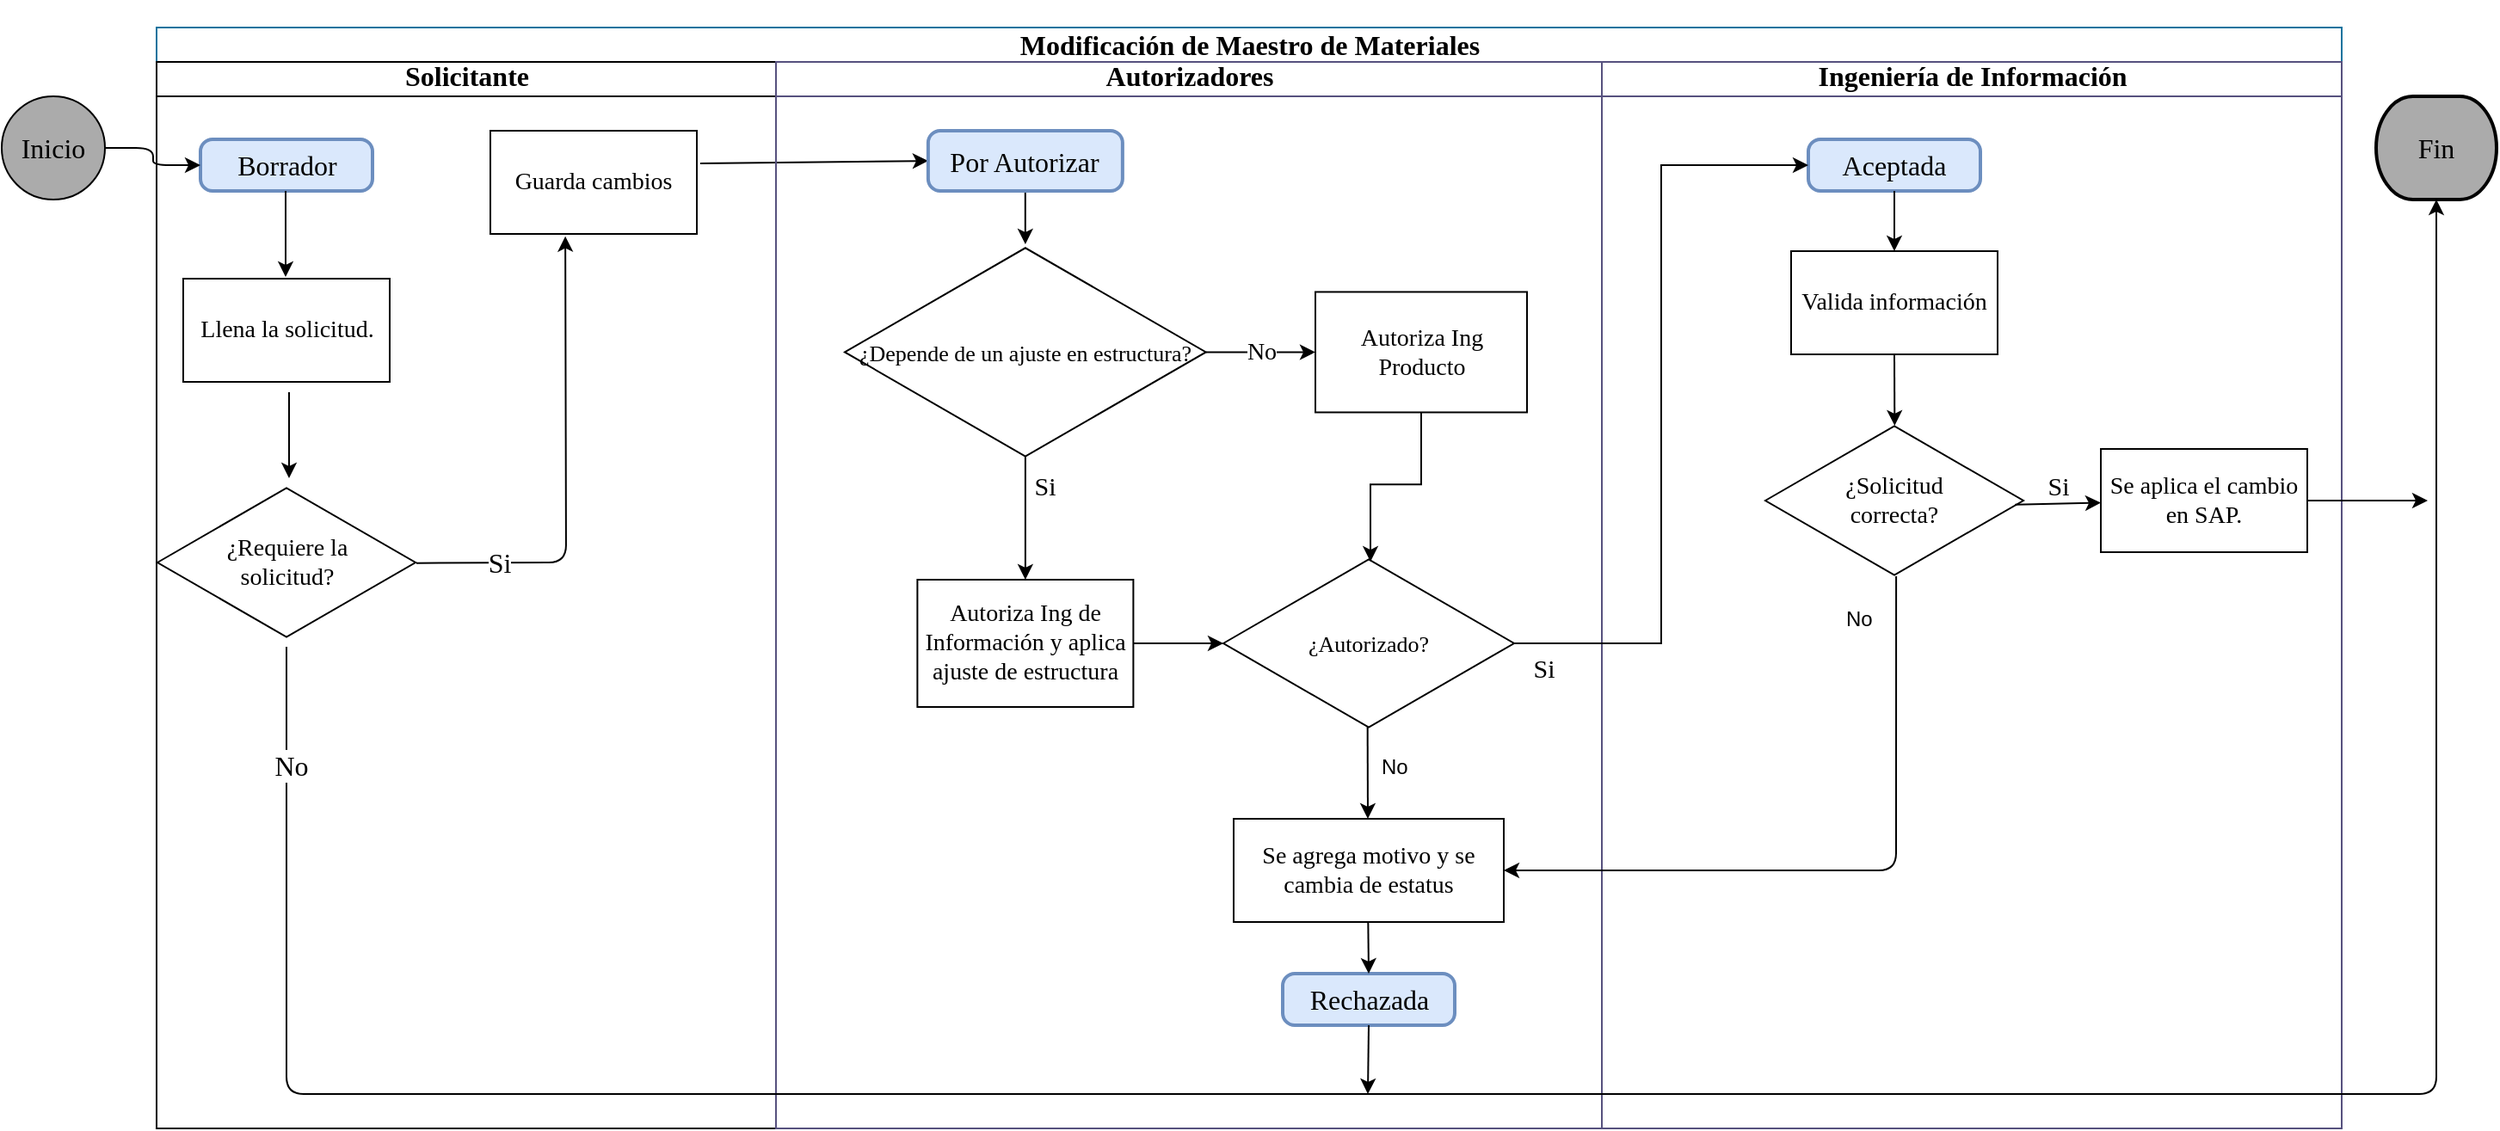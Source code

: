 <mxfile type="google" version="12.5.6"><diagram id="mjEj4stEM1oKPVuJXx04" name="Page-1"><mxGraphModel grid="1" shadow="0" math="0" pageHeight="1100" pageWidth="850" pageScale="1" page="1" fold="1" arrows="1" connect="1" tooltips="1" guides="1" gridSize="10" dy="745" dx="1648"><root><mxCell id="0"/><mxCell id="1" parent="0"/><mxCell value="&lt;p&gt;Modificación de Maestro de Materiales&lt;/p&gt;" style="swimlane;html=1;childLayout=stackLayout;resizeParent=1;resizeParentMax=0;startSize=20;fillColor=#FFFFFF;strokeColor=#10739e;fontFamily=Century Gothic;spacing=8;fontSize=16;verticalAlign=middle;" id="e5MJW1kA2czAv3vuoa7V-1" parent="1" vertex="1"><mxGeometry as="geometry" height="640" width="1270" x="170" y="100"/></mxCell><mxCell value="Solicitante" style="swimlane;html=1;startSize=20;fillColor=#FFFFFF;strokeColor=#000000;fontFamily=Century Gothic;fontSize=16;verticalAlign=bottom;" id="e5MJW1kA2czAv3vuoa7V-2" parent="e5MJW1kA2czAv3vuoa7V-1" vertex="1"><mxGeometry as="geometry" height="620" width="360" y="20"/></mxCell><mxCell value="Borrador" style="rounded=1;whiteSpace=wrap;html=1;absoluteArcSize=1;arcSize=14;strokeWidth=2;fillColor=#dae8fc;fontFamily=century gothic;fontSize=16;strokeColor=#6c8ebf;" id="e5MJW1kA2czAv3vuoa7V-3" parent="e5MJW1kA2czAv3vuoa7V-2" vertex="1"><mxGeometry as="geometry" height="30" width="100" x="25.5" y="45"/></mxCell><mxCell value="&lt;font style=&quot;font-size: 14px;&quot;&gt;Llena la solicitud.&lt;/font&gt;" style="rounded=0;whiteSpace=wrap;html=1;fillColor=#FFFFFF;arcSize=14;fontFamily=century gothic;fontSize=14;" id="e5MJW1kA2czAv3vuoa7V-4" parent="e5MJW1kA2czAv3vuoa7V-2" vertex="1"><mxGeometry as="geometry" height="60" width="120" x="15.5" y="126"/></mxCell><mxCell value="" style="endArrow=classic;html=1;fontFamily=century gothic;" id="e5MJW1kA2czAv3vuoa7V-5" parent="e5MJW1kA2czAv3vuoa7V-2" edge="1"><mxGeometry as="geometry" height="50" width="50" relative="1"><mxPoint as="sourcePoint" x="77" y="192"/><mxPoint as="targetPoint" x="77" y="242"/></mxGeometry></mxCell><mxCell value="¿Requiere la &lt;br style=&quot;font-size: 14px;&quot;&gt;solicitud?" style="html=1;whiteSpace=wrap;aspect=fixed;shape=isoRectangle;fillColor=#FFFFFF;fontFamily=century gothic;fontSize=14;" id="e5MJW1kA2czAv3vuoa7V-6" parent="e5MJW1kA2czAv3vuoa7V-2" vertex="1"><mxGeometry as="geometry" height="90" width="150" x="0.5" y="246"/></mxCell><mxCell value="" style="endArrow=classic;html=1;fontFamily=century gothic;" id="e5MJW1kA2czAv3vuoa7V-7" parent="e5MJW1kA2czAv3vuoa7V-2" edge="1"><mxGeometry as="geometry" height="50" width="50" relative="1"><mxPoint as="sourcePoint" x="75" y="75"/><mxPoint as="targetPoint" x="75" y="125"/></mxGeometry></mxCell><mxCell value="&lt;font style=&quot;font-size: 14px;&quot;&gt;Guarda cambios&lt;/font&gt;" style="rounded=0;whiteSpace=wrap;html=1;fillColor=#FFFFFF;arcSize=14;fontFamily=century gothic;fontSize=14;" id="e5MJW1kA2czAv3vuoa7V-8" parent="e5MJW1kA2czAv3vuoa7V-2" vertex="1"><mxGeometry as="geometry" height="60" width="120" x="194" y="40"/></mxCell><mxCell value="" style="endArrow=classic;html=1;fontFamily=century gothic;entryX=0;entryY=0.5;entryDx=0;entryDy=0;" id="e5MJW1kA2czAv3vuoa7V-11" parent="e5MJW1kA2czAv3vuoa7V-2" edge="1" target="e5MJW1kA2czAv3vuoa7V-18"><mxGeometry as="geometry" height="50" width="50" relative="1"><mxPoint as="sourcePoint" x="316" y="59"/><mxPoint as="targetPoint" x="441" y="59"/></mxGeometry></mxCell><mxCell value="" style="endArrow=classic;html=1;entryX=0.363;entryY=1.022;entryDx=0;entryDy=0;entryPerimeter=0;exitX=1.003;exitY=0.504;exitDx=0;exitDy=0;exitPerimeter=0;" id="e5MJW1kA2czAv3vuoa7V-13" parent="e5MJW1kA2czAv3vuoa7V-2" edge="1" target="e5MJW1kA2czAv3vuoa7V-8" source="e5MJW1kA2czAv3vuoa7V-6"><mxGeometry as="geometry" height="50" width="50" relative="1"><mxPoint as="sourcePoint" x="155" y="279"/><mxPoint as="targetPoint" x="231" y="214"/><Array as="points"><mxPoint x="238" y="291"/></Array></mxGeometry></mxCell><mxCell value="Si" style="text;html=1;resizable=0;points=[];align=center;verticalAlign=middle;labelBackgroundColor=#ffffff;fontFamily=century gothic;fontSize=16;" id="e5MJW1kA2czAv3vuoa7V-14" parent="e5MJW1kA2czAv3vuoa7V-13" vertex="1" connectable="0"><mxGeometry as="geometry" x="-0.653" relative="1"><mxPoint as="offset"/></mxGeometry></mxCell><mxCell value="Autorizadores" style="swimlane;html=1;startSize=20;fillColor=none;strokeColor=#56517e;fontFamily=Century Gothic;fontSize=16;verticalAlign=bottom;" id="e5MJW1kA2czAv3vuoa7V-17" parent="e5MJW1kA2czAv3vuoa7V-1" vertex="1"><mxGeometry as="geometry" height="620" width="480" x="360" y="20"/></mxCell><mxCell style="edgeStyle=orthogonalEdgeStyle;rounded=0;orthogonalLoop=1;jettySize=auto;html=1;" id="e5MJW1kA2czAv3vuoa7V-90" parent="e5MJW1kA2czAv3vuoa7V-17" edge="1" target="e5MJW1kA2czAv3vuoa7V-25" source="e5MJW1kA2czAv3vuoa7V-18"><mxGeometry as="geometry" relative="1"/></mxCell><mxCell value="Por Autorizar" style="rounded=1;whiteSpace=wrap;html=1;absoluteArcSize=1;arcSize=14;strokeWidth=2;fillColor=#dae8fc;fontFamily=century gothic;fontSize=16;strokeColor=#6c8ebf;" id="e5MJW1kA2czAv3vuoa7V-18" parent="e5MJW1kA2czAv3vuoa7V-17" vertex="1"><mxGeometry as="geometry" height="35" width="113" x="88.44" y="40"/></mxCell><mxCell value="&lt;font style=&quot;font-size: 14px&quot;&gt;Autoriza Ing de Información y aplica ajuste de estructura&lt;/font&gt;" style="rounded=0;whiteSpace=wrap;html=1;fillColor=#FFFFFF;arcSize=14;fontFamily=century gothic;fontSize=14;" id="e5MJW1kA2czAv3vuoa7V-24" parent="e5MJW1kA2czAv3vuoa7V-17" vertex="1"><mxGeometry as="geometry" height="74" width="125.5" x="82.19" y="301"/></mxCell><mxCell value="¿Depende de un ajuste en estructura?" style="html=1;whiteSpace=wrap;aspect=fixed;shape=isoRectangle;fillColor=#FFFFFF;fontFamily=century gothic;fontSize=13;" id="e5MJW1kA2czAv3vuoa7V-25" parent="e5MJW1kA2czAv3vuoa7V-17" vertex="1"><mxGeometry as="geometry" height="125.43" width="209.88" x="40" y="106"/></mxCell><mxCell value="&lt;font style=&quot;font-size: 14px&quot;&gt;Autoriza Ing Producto&lt;/font&gt;" style="rounded=0;whiteSpace=wrap;html=1;fillColor=#FFFFFF;arcSize=14;fontFamily=century gothic;fontSize=14;" id="e5MJW1kA2czAv3vuoa7V-26" parent="e5MJW1kA2czAv3vuoa7V-17" vertex="1"><mxGeometry as="geometry" height="70" width="123" x="313.5" y="133.72"/></mxCell><mxCell value="" style="endArrow=classic;html=1;fontFamily=century gothic;fontSize=14;entryX=0.5;entryY=0;entryDx=0;entryDy=0;exitX=0.5;exitY=0.984;exitDx=0;exitDy=0;exitPerimeter=0;" id="e5MJW1kA2czAv3vuoa7V-31" parent="e5MJW1kA2czAv3vuoa7V-17" edge="1" target="e5MJW1kA2czAv3vuoa7V-24" source="e5MJW1kA2czAv3vuoa7V-25"><mxGeometry as="geometry" height="50" width="50" relative="1"><mxPoint as="sourcePoint" x="130" y="246"/><mxPoint as="targetPoint" x="154" y="286"/></mxGeometry></mxCell><mxCell value="Rechazada" style="rounded=1;whiteSpace=wrap;html=1;absoluteArcSize=1;arcSize=14;strokeWidth=2;fillColor=#dae8fc;fontFamily=century gothic;strokeColor=#6c8ebf;fontSize=16;" id="e5MJW1kA2czAv3vuoa7V-32" parent="e5MJW1kA2czAv3vuoa7V-17" vertex="1"><mxGeometry as="geometry" height="30" width="100" x="294.5" y="530"/></mxCell><mxCell value="" style="endArrow=classic;html=1;fontFamily=century gothic;exitX=0.496;exitY=0.981;exitDx=0;exitDy=0;exitPerimeter=0;" id="e5MJW1kA2czAv3vuoa7V-33" parent="e5MJW1kA2czAv3vuoa7V-17" edge="1" source="e5MJW1kA2czAv3vuoa7V-83"><mxGeometry as="geometry" height="50" width="50" relative="1"><mxPoint as="sourcePoint" x="201" y="571"/><mxPoint as="targetPoint" x="344" y="440"/></mxGeometry></mxCell><mxCell value="No" style="edgeStyle=segmentEdgeStyle;endArrow=classic;html=1;fontFamily=century gothic;fontSize=14;" id="e5MJW1kA2czAv3vuoa7V-78" parent="e5MJW1kA2czAv3vuoa7V-17" edge="1" target="e5MJW1kA2czAv3vuoa7V-26" source="e5MJW1kA2czAv3vuoa7V-25"><mxGeometry as="geometry" height="50" width="50" relative="1"><mxPoint as="sourcePoint" x="249" y="165"/><mxPoint as="targetPoint" x="310" y="171"/></mxGeometry></mxCell><mxCell value="Si" style="text;html=1;resizable=0;points=[];align=center;verticalAlign=middle;labelBackgroundColor=#ffffff;fontSize=15;fontFamily=century gothic;" id="e5MJW1kA2czAv3vuoa7V-79" parent="e5MJW1kA2czAv3vuoa7V-17" vertex="1" connectable="0"><mxGeometry as="geometry" x="770.003" y="255.903"><mxPoint as="offset" x="-614" y="-10"/></mxGeometry></mxCell><mxCell value="¿Autorizado?" style="html=1;whiteSpace=wrap;aspect=fixed;shape=isoRectangle;fillColor=#FFFFFF;fontFamily=century gothic;fontSize=13;" id="e5MJW1kA2czAv3vuoa7V-83" parent="e5MJW1kA2czAv3vuoa7V-17" vertex="1"><mxGeometry as="geometry" height="101" width="169" x="260" y="287.5"/></mxCell><mxCell value="" style="endArrow=classic;html=1;fontFamily=century gothic;exitX=0.5;exitY=1;exitDx=0;exitDy=0;" id="e5MJW1kA2czAv3vuoa7V-84" parent="e5MJW1kA2czAv3vuoa7V-17" edge="1" source="e5MJW1kA2czAv3vuoa7V-32"><mxGeometry as="geometry" height="50" width="50" relative="1"><mxPoint as="sourcePoint" x="344" y="600"/><mxPoint as="targetPoint" x="344" y="600"/></mxGeometry></mxCell><mxCell value="No" style="text;html=1;" id="e5MJW1kA2czAv3vuoa7V-85" parent="e5MJW1kA2czAv3vuoa7V-17" vertex="1"><mxGeometry as="geometry" height="30" width="30" x="350" y="396"/></mxCell><mxCell style="edgeStyle=orthogonalEdgeStyle;rounded=0;orthogonalLoop=1;jettySize=auto;html=1;exitX=0.5;exitY=1;exitDx=0;exitDy=0;entryX=0.506;entryY=0.03;entryDx=0;entryDy=0;entryPerimeter=0;" id="e5MJW1kA2czAv3vuoa7V-88" parent="e5MJW1kA2czAv3vuoa7V-17" edge="1" target="e5MJW1kA2czAv3vuoa7V-83" source="e5MJW1kA2czAv3vuoa7V-26"><mxGeometry as="geometry" relative="1"/></mxCell><mxCell style="edgeStyle=orthogonalEdgeStyle;rounded=0;orthogonalLoop=1;jettySize=auto;html=1;" id="e5MJW1kA2czAv3vuoa7V-91" parent="e5MJW1kA2czAv3vuoa7V-17" edge="1" target="e5MJW1kA2czAv3vuoa7V-83" source="e5MJW1kA2czAv3vuoa7V-24"><mxGeometry as="geometry" relative="1"><mxPoint as="targetPoint" x="230" y="338"/></mxGeometry></mxCell><mxCell value="&lt;font style=&quot;font-size: 14px&quot;&gt;Se agrega motivo y se cambia de estatus&lt;br style=&quot;font-size: 14px&quot;&gt;&lt;/font&gt;" style="rounded=0;whiteSpace=wrap;html=1;fillColor=#FFFFFF;arcSize=14;fontFamily=century gothic;fontSize=14;" id="e5MJW1kA2czAv3vuoa7V-116" parent="e5MJW1kA2czAv3vuoa7V-17" vertex="1"><mxGeometry as="geometry" height="60" width="157" x="266" y="440"/></mxCell><mxCell value="" style="endArrow=classic;html=1;fontFamily=century gothic;entryX=0.5;entryY=0;entryDx=0;entryDy=0;" id="e5MJW1kA2czAv3vuoa7V-118" parent="e5MJW1kA2czAv3vuoa7V-17" edge="1" target="e5MJW1kA2czAv3vuoa7V-32"><mxGeometry as="geometry" height="50" width="50" relative="1"><mxPoint as="sourcePoint" x="344.16" y="500"/><mxPoint as="targetPoint" x="344.16" y="556"/></mxGeometry></mxCell><mxCell value="Si" style="text;html=1;resizable=0;points=[];align=center;verticalAlign=middle;labelBackgroundColor=#ffffff;fontSize=15;fontFamily=century gothic;" id="ydz7cF61jDVXzRu_9SmM-5" parent="e5MJW1kA2czAv3vuoa7V-17" vertex="1" connectable="0"><mxGeometry as="geometry" x="436.503" y="360.001"><mxPoint as="offset" x="9.2" y="-8.02"/></mxGeometry></mxCell><mxCell value="Ingeniería de Información" style="swimlane;html=1;startSize=20;fillColor=none;strokeColor=#56517e;fontFamily=Century Gothic;fontSize=16;verticalAlign=bottom;" id="e5MJW1kA2czAv3vuoa7V-96" parent="e5MJW1kA2czAv3vuoa7V-1" vertex="1"><mxGeometry as="geometry" height="620" width="430" x="840" y="20"/></mxCell><mxCell value="&lt;font style=&quot;font-size: 14px;&quot;&gt;Valida información&lt;/font&gt;" style="rounded=0;whiteSpace=wrap;html=1;fillColor=#FFFFFF;arcSize=14;fontFamily=century gothic;fontSize=14;" id="e5MJW1kA2czAv3vuoa7V-41" parent="e5MJW1kA2czAv3vuoa7V-96" vertex="1"><mxGeometry as="geometry" height="60" width="120" x="110" y="110"/></mxCell><mxCell value="" style="endArrow=classic;html=1;fontFamily=century gothic;entryX=0.501;entryY=0.016;entryDx=0;entryDy=0;entryPerimeter=0;" id="e5MJW1kA2czAv3vuoa7V-43" parent="e5MJW1kA2czAv3vuoa7V-96" edge="1" target="e5MJW1kA2czAv3vuoa7V-44"><mxGeometry as="geometry" height="50" width="50" relative="1"><mxPoint as="sourcePoint" x="170" y="170"/><mxPoint as="targetPoint" x="335.5" y="153.28"/></mxGeometry></mxCell><mxCell value="¿Solicitud &lt;br style=&quot;font-size: 14px;&quot;&gt;correcta?" style="html=1;whiteSpace=wrap;aspect=fixed;shape=isoRectangle;fillColor=#FFFFFF;fontFamily=century gothic;fontSize=14;" id="e5MJW1kA2czAv3vuoa7V-44" parent="e5MJW1kA2czAv3vuoa7V-96" vertex="1"><mxGeometry as="geometry" height="90" width="150" x="95" y="210"/></mxCell><mxCell value="" style="endArrow=classic;html=1;fontFamily=century gothic;exitX=0.968;exitY=0.526;exitDx=0;exitDy=0;exitPerimeter=0;" id="e5MJW1kA2czAv3vuoa7V-50" parent="e5MJW1kA2czAv3vuoa7V-96" edge="1" target="e5MJW1kA2czAv3vuoa7V-46" source="e5MJW1kA2czAv3vuoa7V-44"><mxGeometry as="geometry" height="50" width="50" relative="1"><mxPoint as="sourcePoint" x="339.5" y="242.28"/><mxPoint as="targetPoint" x="170" y="348"/></mxGeometry></mxCell><mxCell value="Si" style="text;html=1;resizable=0;points=[];align=center;verticalAlign=middle;labelBackgroundColor=#ffffff;fontSize=15;fontFamily=century gothic;" id="e5MJW1kA2czAv3vuoa7V-51" parent="e5MJW1kA2czAv3vuoa7V-50" vertex="1" connectable="0"><mxGeometry as="geometry" x="-0.4" y="3" relative="1"><mxPoint as="offset" x="9.2" y="-8.02"/></mxGeometry></mxCell><mxCell value="" style="edgeStyle=orthogonalEdgeStyle;rounded=0;orthogonalLoop=1;jettySize=auto;html=1;" id="ydz7cF61jDVXzRu_9SmM-7" parent="e5MJW1kA2czAv3vuoa7V-96" edge="1" source="e5MJW1kA2czAv3vuoa7V-46"><mxGeometry as="geometry" relative="1"><mxPoint as="targetPoint" x="480" y="255"/></mxGeometry></mxCell><mxCell value="&lt;font style=&quot;font-size: 14px;&quot;&gt;Se aplica el cambio en SAP.&lt;br style=&quot;font-size: 14px;&quot;&gt;&lt;/font&gt;" style="rounded=0;whiteSpace=wrap;html=1;fillColor=#FFFFFF;arcSize=14;fontFamily=century gothic;fontSize=14;" id="e5MJW1kA2czAv3vuoa7V-46" parent="e5MJW1kA2czAv3vuoa7V-96" vertex="1"><mxGeometry as="geometry" height="60" width="120" x="290" y="225"/></mxCell><mxCell value="Aceptada" style="rounded=1;whiteSpace=wrap;html=1;absoluteArcSize=1;arcSize=14;strokeWidth=2;fillColor=#dae8fc;fontFamily=century gothic;fontSize=16;strokeColor=#6c8ebf;" id="e5MJW1kA2czAv3vuoa7V-40" parent="e5MJW1kA2czAv3vuoa7V-96" vertex="1"><mxGeometry as="geometry" height="30" width="100" x="120" y="45"/></mxCell><mxCell value="" style="endArrow=classic;html=1;fontFamily=century gothic;exitX=0.5;exitY=1;exitDx=0;exitDy=0;" id="e5MJW1kA2czAv3vuoa7V-119" parent="e5MJW1kA2czAv3vuoa7V-96" edge="1" target="e5MJW1kA2czAv3vuoa7V-41" source="e5MJW1kA2czAv3vuoa7V-40"><mxGeometry as="geometry" height="50" width="50" relative="1"><mxPoint as="sourcePoint" x="305" y="100"/><mxPoint as="targetPoint" x="305.15" y="151.44"/></mxGeometry></mxCell><mxCell value="No" style="text;html=1;" id="e5MJW1kA2czAv3vuoa7V-121" parent="e5MJW1kA2czAv3vuoa7V-96" vertex="1"><mxGeometry as="geometry" height="30" width="30" x="140" y="310"/></mxCell><mxCell value="" style="edgeStyle=orthogonalEdgeStyle;rounded=0;orthogonalLoop=1;jettySize=auto;html=1;entryX=0;entryY=0.5;entryDx=0;entryDy=0;" id="ydz7cF61jDVXzRu_9SmM-4" parent="e5MJW1kA2czAv3vuoa7V-1" edge="1" target="e5MJW1kA2czAv3vuoa7V-40" source="e5MJW1kA2czAv3vuoa7V-83"><mxGeometry as="geometry" relative="1"><mxPoint as="targetPoint" x="869" y="358"/></mxGeometry></mxCell><mxCell value="" style="endArrow=classic;html=1;fontFamily=century gothic;fontSize=14;exitX=0.507;exitY=0.989;exitDx=0;exitDy=0;exitPerimeter=0;entryX=1;entryY=0.5;entryDx=0;entryDy=0;" id="e5MJW1kA2czAv3vuoa7V-114" parent="e5MJW1kA2czAv3vuoa7V-1" edge="1" target="e5MJW1kA2czAv3vuoa7V-116" source="e5MJW1kA2czAv3vuoa7V-44"><mxGeometry as="geometry" height="50" width="50" relative="1"><mxPoint as="sourcePoint" x="1638" y="381"/><mxPoint as="targetPoint" x="1011" y="370"/><Array as="points"><mxPoint x="1011" y="490"/></Array></mxGeometry></mxCell><mxCell value="" style="edgeStyle=elbowEdgeStyle;elbow=vertical;endArrow=classic;html=1;fontFamily=century gothic;entryX=0.5;entryY=1;entryDx=0;entryDy=0;entryPerimeter=0;" id="e5MJW1kA2czAv3vuoa7V-34" parent="1" edge="1" target="e5MJW1kA2czAv3vuoa7V-38"><mxGeometry as="geometry" height="50" width="50" relative="1"><mxPoint as="sourcePoint" x="245.5" y="460"/><mxPoint as="targetPoint" x="1222" y="247"/><Array as="points"><mxPoint x="900" y="720"/><mxPoint x="559" y="780"/></Array></mxGeometry></mxCell><mxCell value="No" style="text;html=1;resizable=0;points=[];align=center;verticalAlign=middle;labelBackgroundColor=#ffffff;fontFamily=century gothic;fontSize=16;" id="e5MJW1kA2czAv3vuoa7V-35" parent="e5MJW1kA2czAv3vuoa7V-34" vertex="1" connectable="0"><mxGeometry as="geometry" x="-0.932" y="2" relative="1"><mxPoint as="offset"/></mxGeometry></mxCell><mxCell value="Inicio" style="ellipse;whiteSpace=wrap;html=1;aspect=fixed;fillColor=#ABABAB;fontSize=16;fontFamily=century gothic;" id="e5MJW1kA2czAv3vuoa7V-36" parent="1" vertex="1"><mxGeometry as="geometry" height="60" width="60" x="80" y="140"/></mxCell><mxCell value="" style="edgeStyle=elbowEdgeStyle;elbow=horizontal;endArrow=classic;html=1;entryX=0;entryY=0.5;entryDx=0;entryDy=0;" id="e5MJW1kA2czAv3vuoa7V-37" parent="1" edge="1" target="e5MJW1kA2czAv3vuoa7V-3"><mxGeometry as="geometry" height="50" width="50" relative="1"><mxPoint as="sourcePoint" x="140" y="170"/><mxPoint as="targetPoint" x="232" y="218"/></mxGeometry></mxCell><mxCell value="Fin" style="strokeWidth=2;html=1;shape=mxgraph.flowchart.terminator;whiteSpace=wrap;fillColor=#ABABAB;fontFamily=century gothic;fontSize=16;" id="e5MJW1kA2czAv3vuoa7V-38" parent="1" vertex="1"><mxGeometry as="geometry" height="60" width="70" x="1460" y="140"/></mxCell></root></mxGraphModel></diagram></mxfile>